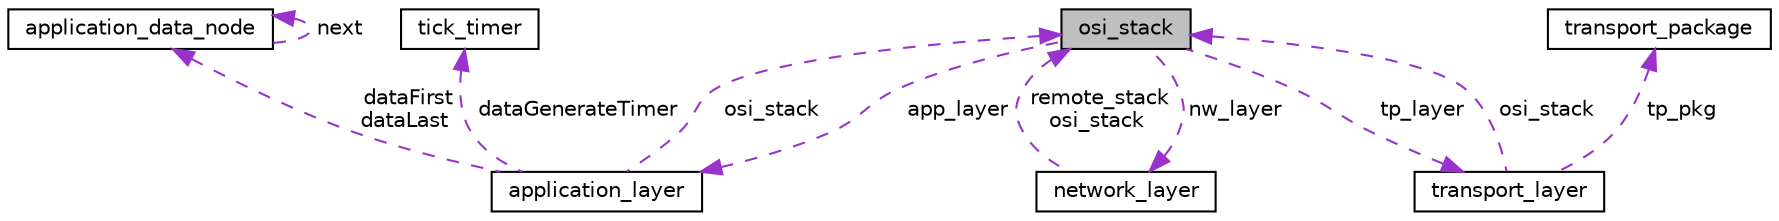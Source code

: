digraph "osi_stack"
{
  edge [fontname="Helvetica",fontsize="10",labelfontname="Helvetica",labelfontsize="10"];
  node [fontname="Helvetica",fontsize="10",shape=record];
  Node1 [label="osi_stack",height=0.2,width=0.4,color="black", fillcolor="grey75", style="filled", fontcolor="black"];
  Node2 -> Node1 [dir="back",color="darkorchid3",fontsize="10",style="dashed",label=" app_layer" ,fontname="Helvetica"];
  Node2 [label="application_layer",height=0.2,width=0.4,color="black", fillcolor="white", style="filled",URL="$structapplication__layer.html",tooltip="Implements the application_layer_t datatype."];
  Node1 -> Node2 [dir="back",color="darkorchid3",fontsize="10",style="dashed",label=" osi_stack" ,fontname="Helvetica"];
  Node3 -> Node2 [dir="back",color="darkorchid3",fontsize="10",style="dashed",label=" dataFirst\ndataLast" ,fontname="Helvetica"];
  Node3 [label="application_data_node",height=0.2,width=0.4,color="black", fillcolor="white", style="filled",URL="$structapplication__data__node.html",tooltip="Implements the application_data_node_t data type."];
  Node3 -> Node3 [dir="back",color="darkorchid3",fontsize="10",style="dashed",label=" next" ,fontname="Helvetica"];
  Node4 -> Node2 [dir="back",color="darkorchid3",fontsize="10",style="dashed",label=" dataGenerateTimer" ,fontname="Helvetica"];
  Node4 [label="tick_timer",height=0.2,width=0.4,color="black", fillcolor="white", style="filled",URL="$structtick__timer.html",tooltip="Type representing a tick-timer object."];
  Node5 -> Node1 [dir="back",color="darkorchid3",fontsize="10",style="dashed",label=" tp_layer" ,fontname="Helvetica"];
  Node5 [label="transport_layer",height=0.2,width=0.4,color="black", fillcolor="white", style="filled",URL="$structtransport__layer.html",tooltip="Data structure implementing the transport_layer_t type."];
  Node1 -> Node5 [dir="back",color="darkorchid3",fontsize="10",style="dashed",label=" osi_stack" ,fontname="Helvetica"];
  Node6 -> Node5 [dir="back",color="darkorchid3",fontsize="10",style="dashed",label=" tp_pkg" ,fontname="Helvetica"];
  Node6 [label="transport_package",height=0.2,width=0.4,color="black", fillcolor="white", style="filled",URL="$structtransport__package.html",tooltip="Implements the transport_package_t datatype."];
  Node7 -> Node1 [dir="back",color="darkorchid3",fontsize="10",style="dashed",label=" nw_layer" ,fontname="Helvetica"];
  Node7 [label="network_layer",height=0.2,width=0.4,color="black", fillcolor="white", style="filled",URL="$structnetwork__layer.html",tooltip="Implements the network_layer_t data type."];
  Node1 -> Node7 [dir="back",color="darkorchid3",fontsize="10",style="dashed",label=" remote_stack\nosi_stack" ,fontname="Helvetica"];
}
